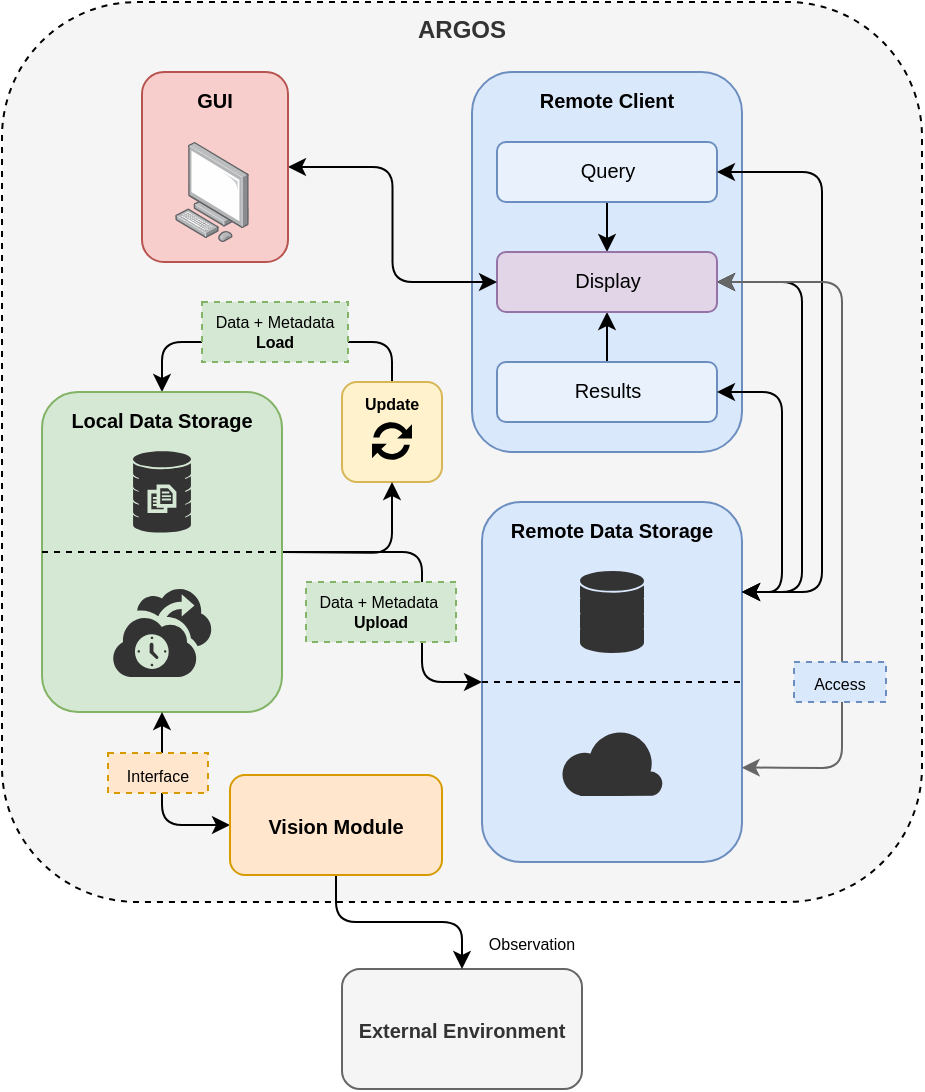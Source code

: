 <mxfile version="12.3.2" type="device" pages="1"><diagram id="W4YoxHqJ7ljF0rJo9Q7f" name="Page-1"><mxGraphModel dx="1448" dy="3968" grid="1" gridSize="10" guides="1" tooltips="1" connect="1" arrows="1" fold="1" page="1" pageScale="1" pageWidth="827" pageHeight="1169" math="0" shadow="0"><root><mxCell id="0"/><mxCell id="1" parent="0"/><mxCell id="OvpXFQ4v2qYkm3-OHkon-1" value="&lt;span&gt;ARGOS&lt;/span&gt;" style="rounded=1;whiteSpace=wrap;html=1;dashed=1;verticalAlign=top;fontStyle=1;fillColor=#f5f5f5;strokeColor=#000000;fontColor=#333333;" parent="1" vertex="1"><mxGeometry x="-650" y="-3330" width="460" height="450" as="geometry"/></mxCell><mxCell id="OvpXFQ4v2qYkm3-OHkon-2" style="edgeStyle=orthogonalEdgeStyle;rounded=1;orthogonalLoop=1;jettySize=auto;html=1;exitX=0.5;exitY=0;exitDx=0;exitDy=0;entryX=0.5;entryY=0;entryDx=0;entryDy=0;fontSize=8;" parent="1" source="OvpXFQ4v2qYkm3-OHkon-3" target="OvpXFQ4v2qYkm3-OHkon-7" edge="1"><mxGeometry relative="1" as="geometry"><Array as="points"><mxPoint x="-455" y="-3160"/><mxPoint x="-570" y="-3160"/></Array></mxGeometry></mxCell><mxCell id="OvpXFQ4v2qYkm3-OHkon-3" value="Update" style="rounded=1;whiteSpace=wrap;html=1;strokeColor=#d6b656;fillColor=#fff2cc;fontSize=8;verticalAlign=top;fontStyle=1" parent="1" vertex="1"><mxGeometry x="-480" y="-3140" width="50" height="50" as="geometry"/></mxCell><mxCell id="OvpXFQ4v2qYkm3-OHkon-4" value="&lt;font size=&quot;1&quot;&gt;&lt;b&gt;Remote Data Storage&lt;/b&gt;&lt;/font&gt;" style="rounded=1;whiteSpace=wrap;html=1;strokeColor=#6c8ebf;fillColor=#dae8fc;verticalAlign=top;fontStyle=0" parent="1" vertex="1"><mxGeometry x="-410" y="-3080" width="130" height="180" as="geometry"/></mxCell><mxCell id="OvpXFQ4v2qYkm3-OHkon-5" style="edgeStyle=orthogonalEdgeStyle;rounded=1;orthogonalLoop=1;jettySize=auto;html=1;entryX=0;entryY=0.5;entryDx=0;entryDy=0;exitX=1;exitY=0.5;exitDx=0;exitDy=0;" parent="1" source="OvpXFQ4v2qYkm3-OHkon-7" target="OvpXFQ4v2qYkm3-OHkon-4" edge="1"><mxGeometry relative="1" as="geometry"><Array as="points"><mxPoint x="-440" y="-3055"/><mxPoint x="-440" y="-2990"/></Array><mxPoint x="-510" y="-3060" as="sourcePoint"/></mxGeometry></mxCell><mxCell id="OvpXFQ4v2qYkm3-OHkon-6" style="edgeStyle=orthogonalEdgeStyle;rounded=1;orthogonalLoop=1;jettySize=auto;html=1;entryX=0.5;entryY=1;entryDx=0;entryDy=0;fontSize=8;" parent="1" target="OvpXFQ4v2qYkm3-OHkon-3" edge="1"><mxGeometry relative="1" as="geometry"><mxPoint x="-510" y="-3055" as="sourcePoint"/></mxGeometry></mxCell><mxCell id="OvpXFQ4v2qYkm3-OHkon-7" value="&lt;font style=&quot;font-size: 10px&quot;&gt;Local Data Storage&lt;/font&gt;" style="rounded=1;whiteSpace=wrap;html=1;strokeColor=#82b366;fillColor=#d5e8d4;verticalAlign=top;fontStyle=1" parent="1" vertex="1"><mxGeometry x="-630" y="-3135" width="120" height="160" as="geometry"/></mxCell><mxCell id="OvpXFQ4v2qYkm3-OHkon-8" value="&lt;font style=&quot;font-size: 10px&quot;&gt;&lt;b&gt;External Environment&lt;/b&gt;&lt;/font&gt;" style="rounded=1;whiteSpace=wrap;html=1;strokeColor=#666666;fillColor=#f5f5f5;fontColor=#333333;fontStyle=0" parent="1" vertex="1"><mxGeometry x="-480" y="-2846.5" width="120" height="60" as="geometry"/></mxCell><mxCell id="OvpXFQ4v2qYkm3-OHkon-9" style="edgeStyle=orthogonalEdgeStyle;rounded=1;orthogonalLoop=1;jettySize=auto;html=1;exitX=0.5;exitY=1;exitDx=0;exitDy=0;entryX=0.5;entryY=0;entryDx=0;entryDy=0;" parent="1" source="OvpXFQ4v2qYkm3-OHkon-11" target="OvpXFQ4v2qYkm3-OHkon-8" edge="1"><mxGeometry relative="1" as="geometry"/></mxCell><mxCell id="OvpXFQ4v2qYkm3-OHkon-10" style="edgeStyle=orthogonalEdgeStyle;rounded=1;orthogonalLoop=1;jettySize=auto;html=1;exitX=0;exitY=0.5;exitDx=0;exitDy=0;fontSize=8;fontColor=#FFFFFF;startArrow=classic;startFill=1;" parent="1" source="OvpXFQ4v2qYkm3-OHkon-11" target="OvpXFQ4v2qYkm3-OHkon-7" edge="1"><mxGeometry relative="1" as="geometry"/></mxCell><mxCell id="OvpXFQ4v2qYkm3-OHkon-11" value="&lt;font size=&quot;1&quot;&gt;&lt;b&gt;Vision Module&lt;/b&gt;&lt;/font&gt;" style="rounded=1;whiteSpace=wrap;html=1;strokeColor=#d79b00;fillColor=#ffe6cc;fontStyle=0" parent="1" vertex="1"><mxGeometry x="-536" y="-2943.5" width="106" height="50" as="geometry"/></mxCell><mxCell id="OvpXFQ4v2qYkm3-OHkon-12" value="Data + Metadata&amp;nbsp;&lt;br&gt;&lt;b&gt;Upload&lt;/b&gt;" style="text;html=1;strokeColor=#82b366;fillColor=#d5e8d4;align=center;verticalAlign=middle;whiteSpace=wrap;rounded=0;dashed=1;fontSize=8;" parent="1" vertex="1"><mxGeometry x="-498" y="-3040" width="75" height="30" as="geometry"/></mxCell><mxCell id="OvpXFQ4v2qYkm3-OHkon-13" value="&lt;font style=&quot;font-size: 8px&quot;&gt;Interface&lt;/font&gt;" style="text;html=1;strokeColor=#d79b00;fillColor=#ffe6cc;align=center;verticalAlign=middle;whiteSpace=wrap;rounded=0;dashed=1;fontSize=10;" parent="1" vertex="1"><mxGeometry x="-597" y="-2954.5" width="50" height="20" as="geometry"/></mxCell><mxCell id="OvpXFQ4v2qYkm3-OHkon-14" value="" style="endArrow=none;dashed=1;html=1;exitX=0;exitY=0.5;exitDx=0;exitDy=0;entryX=1;entryY=0.5;entryDx=0;entryDy=0;" parent="1" source="OvpXFQ4v2qYkm3-OHkon-4" target="OvpXFQ4v2qYkm3-OHkon-4" edge="1"><mxGeometry width="50" height="50" relative="1" as="geometry"><mxPoint x="-230" y="-2925" as="sourcePoint"/><mxPoint x="-180" y="-2975" as="targetPoint"/></mxGeometry></mxCell><mxCell id="OvpXFQ4v2qYkm3-OHkon-15" value="" style="endArrow=none;dashed=1;html=1;exitX=0;exitY=0.5;exitDx=0;exitDy=0;entryX=1;entryY=0.5;entryDx=0;entryDy=0;" parent="1" source="OvpXFQ4v2qYkm3-OHkon-7" target="OvpXFQ4v2qYkm3-OHkon-7" edge="1"><mxGeometry width="50" height="50" relative="1" as="geometry"><mxPoint x="-720" y="-2955" as="sourcePoint"/><mxPoint x="-670" y="-3005" as="targetPoint"/></mxGeometry></mxCell><mxCell id="OvpXFQ4v2qYkm3-OHkon-16" value="" style="verticalLabelPosition=bottom;html=1;verticalAlign=top;align=center;strokeColor=none;fillColor=#333333;shape=mxgraph.azure.backup_service;dashed=1;" parent="1" vertex="1"><mxGeometry x="-595" y="-3037.5" width="50" height="45" as="geometry"/></mxCell><mxCell id="OvpXFQ4v2qYkm3-OHkon-17" value="" style="html=1;aspect=fixed;strokeColor=none;shadow=0;align=center;verticalAlign=top;fillColor=#333333;shape=mxgraph.gcp2.database_3;dashed=1;" parent="1" vertex="1"><mxGeometry x="-584.5" y="-3105.5" width="29" height="41" as="geometry"/></mxCell><mxCell id="OvpXFQ4v2qYkm3-OHkon-18" value="" style="pointerEvents=1;shadow=0;dashed=0;html=1;strokeColor=none;labelPosition=center;verticalLabelPosition=bottom;verticalAlign=top;align=center;fillColor=#000000;shape=mxgraph.mscae.intune.update;fontSize=8;direction=east;flipH=0;" parent="1" vertex="1"><mxGeometry x="-465" y="-3120.5" width="20" height="20" as="geometry"/></mxCell><mxCell id="OvpXFQ4v2qYkm3-OHkon-19" value="" style="html=1;aspect=fixed;strokeColor=#333333;shadow=0;align=center;verticalAlign=middle;fillColor=#333333;shape=mxgraph.gcp2.database_2;fontSize=8;fontColor=#333333;" parent="1" vertex="1"><mxGeometry x="-360.5" y="-3045" width="31" height="40" as="geometry"/></mxCell><mxCell id="OvpXFQ4v2qYkm3-OHkon-20" value="" style="verticalLabelPosition=bottom;html=1;verticalAlign=top;align=center;strokeColor=#333333;fillColor=#333333;shape=mxgraph.azure.cloud;fontSize=8;" parent="1" vertex="1"><mxGeometry x="-370" y="-2966" width="50" height="32.5" as="geometry"/></mxCell><mxCell id="OvpXFQ4v2qYkm3-OHkon-21" value="Data + Metadata &lt;b&gt;Load&lt;/b&gt;" style="text;html=1;strokeColor=#82b366;fillColor=#d5e8d4;align=center;verticalAlign=middle;whiteSpace=wrap;rounded=0;dashed=1;fontSize=8;" parent="1" vertex="1"><mxGeometry x="-550" y="-3180" width="73" height="30" as="geometry"/></mxCell><mxCell id="OvpXFQ4v2qYkm3-OHkon-22" value="&lt;font size=&quot;1&quot;&gt;&lt;b&gt;Remote Client&lt;/b&gt;&lt;/font&gt;" style="rounded=1;whiteSpace=wrap;html=1;strokeColor=#6c8ebf;fillColor=#dae8fc;verticalAlign=top;" parent="1" vertex="1"><mxGeometry x="-415" y="-3295" width="135" height="190" as="geometry"/></mxCell><mxCell id="OvpXFQ4v2qYkm3-OHkon-23" style="edgeStyle=orthogonalEdgeStyle;rounded=1;orthogonalLoop=1;jettySize=auto;html=1;exitX=0.5;exitY=1;exitDx=0;exitDy=0;entryX=0.5;entryY=0;entryDx=0;entryDy=0;startArrow=none;startFill=0;" parent="1" source="OvpXFQ4v2qYkm3-OHkon-24" target="OvpXFQ4v2qYkm3-OHkon-27" edge="1"><mxGeometry relative="1" as="geometry"/></mxCell><mxCell id="OvpXFQ4v2qYkm3-OHkon-24" value="&lt;font style=&quot;font-size: 10px&quot;&gt;Query&lt;/font&gt;" style="rounded=1;whiteSpace=wrap;html=1;strokeColor=#6c8ebf;fillColor=#E8F1FC;verticalAlign=top;fontStyle=0" parent="1" vertex="1"><mxGeometry x="-402.5" y="-3260" width="110" height="30" as="geometry"/></mxCell><mxCell id="OvpXFQ4v2qYkm3-OHkon-25" style="edgeStyle=orthogonalEdgeStyle;rounded=1;orthogonalLoop=1;jettySize=auto;html=1;exitX=1;exitY=0.5;exitDx=0;exitDy=0;entryX=1;entryY=0.25;entryDx=0;entryDy=0;startArrow=classic;startFill=1;" parent="1" source="OvpXFQ4v2qYkm3-OHkon-27" target="OvpXFQ4v2qYkm3-OHkon-4" edge="1"><mxGeometry relative="1" as="geometry"><Array as="points"><mxPoint x="-250" y="-3190"/><mxPoint x="-250" y="-3035"/></Array></mxGeometry></mxCell><mxCell id="OvpXFQ4v2qYkm3-OHkon-26" style="edgeStyle=orthogonalEdgeStyle;rounded=1;orthogonalLoop=1;jettySize=auto;html=1;exitX=0.5;exitY=1;exitDx=0;exitDy=0;entryX=0.5;entryY=0;entryDx=0;entryDy=0;startArrow=classic;startFill=1;endArrow=none;endFill=0;" parent="1" source="OvpXFQ4v2qYkm3-OHkon-27" target="OvpXFQ4v2qYkm3-OHkon-28" edge="1"><mxGeometry relative="1" as="geometry"/></mxCell><mxCell id="OvpXFQ4v2qYkm3-OHkon-27" value="&lt;font style=&quot;font-size: 10px&quot;&gt;Display&lt;/font&gt;" style="rounded=1;whiteSpace=wrap;html=1;strokeColor=#9673a6;fillColor=#e1d5e7;verticalAlign=top;fontStyle=0;" parent="1" vertex="1"><mxGeometry x="-402.5" y="-3205" width="110" height="30" as="geometry"/></mxCell><mxCell id="OvpXFQ4v2qYkm3-OHkon-28" value="&lt;font style=&quot;font-size: 10px&quot;&gt;Results&lt;/font&gt;" style="rounded=1;whiteSpace=wrap;html=1;strokeColor=#6C8EBF;fillColor=#E8F1FC;verticalAlign=top;fontStyle=0" parent="1" vertex="1"><mxGeometry x="-402.5" y="-3150" width="110" height="30" as="geometry"/></mxCell><mxCell id="OvpXFQ4v2qYkm3-OHkon-29" style="edgeStyle=orthogonalEdgeStyle;rounded=1;orthogonalLoop=1;jettySize=auto;html=1;exitX=1;exitY=0.25;exitDx=0;exitDy=0;entryX=1;entryY=0.5;entryDx=0;entryDy=0;startArrow=classic;startFill=1;" parent="1" source="OvpXFQ4v2qYkm3-OHkon-4" target="OvpXFQ4v2qYkm3-OHkon-24" edge="1"><mxGeometry relative="1" as="geometry"><Array as="points"><mxPoint x="-240" y="-3035"/><mxPoint x="-240" y="-3245"/></Array></mxGeometry></mxCell><mxCell id="OvpXFQ4v2qYkm3-OHkon-30" style="edgeStyle=orthogonalEdgeStyle;rounded=1;orthogonalLoop=1;jettySize=auto;html=1;exitX=1;exitY=0.5;exitDx=0;exitDy=0;entryX=1;entryY=0.25;entryDx=0;entryDy=0;startArrow=classic;startFill=1;" parent="1" source="OvpXFQ4v2qYkm3-OHkon-28" target="OvpXFQ4v2qYkm3-OHkon-4" edge="1"><mxGeometry relative="1" as="geometry"><Array as="points"><mxPoint x="-260" y="-3135"/><mxPoint x="-260" y="-3035"/></Array></mxGeometry></mxCell><mxCell id="OvpXFQ4v2qYkm3-OHkon-31" style="edgeStyle=orthogonalEdgeStyle;rounded=1;orthogonalLoop=1;jettySize=auto;html=1;exitX=1;exitY=0.5;exitDx=0;exitDy=0;entryX=0;entryY=0.5;entryDx=0;entryDy=0;startArrow=classic;startFill=1;" parent="1" source="OvpXFQ4v2qYkm3-OHkon-32" target="OvpXFQ4v2qYkm3-OHkon-27" edge="1"><mxGeometry relative="1" as="geometry"/></mxCell><mxCell id="OvpXFQ4v2qYkm3-OHkon-32" value="&lt;div&gt;&lt;span style=&quot;font-size: 10px&quot;&gt;GUI&lt;/span&gt;&lt;/div&gt;" style="rounded=1;whiteSpace=wrap;html=1;strokeColor=#b85450;fillColor=#f8cecc;verticalAlign=top;align=center;fontStyle=1" parent="1" vertex="1"><mxGeometry x="-580" y="-3295" width="73" height="95" as="geometry"/></mxCell><mxCell id="OvpXFQ4v2qYkm3-OHkon-33" value="" style="points=[];aspect=fixed;html=1;align=center;shadow=0;dashed=0;image;image=img/lib/allied_telesis/computer_and_terminals/Personal_Computer.svg;strokeColor=#6C8EBF;fillColor=#000000;" parent="1" vertex="1"><mxGeometry x="-564" y="-3260" width="38" height="50" as="geometry"/></mxCell><mxCell id="OvpXFQ4v2qYkm3-OHkon-34" style="edgeStyle=orthogonalEdgeStyle;rounded=1;orthogonalLoop=1;jettySize=auto;html=1;exitX=0.999;exitY=0.738;exitDx=0;exitDy=0;entryX=1;entryY=0.5;entryDx=0;entryDy=0;startArrow=classic;startFill=1;fillColor=#f5f5f5;strokeColor=#666666;exitPerimeter=0;" parent="1" source="OvpXFQ4v2qYkm3-OHkon-4" target="OvpXFQ4v2qYkm3-OHkon-27" edge="1"><mxGeometry relative="1" as="geometry"><Array as="points"><mxPoint x="-270" y="-2947"/><mxPoint x="-230" y="-2947"/><mxPoint x="-230" y="-3185"/></Array></mxGeometry></mxCell><mxCell id="OvpXFQ4v2qYkm3-OHkon-35" value="&lt;font style=&quot;font-size: 8px&quot;&gt;Observation&lt;/font&gt;" style="text;html=1;strokeColor=none;fillColor=none;align=center;verticalAlign=middle;whiteSpace=wrap;rounded=0;dashed=1;fontSize=10;" parent="1" vertex="1"><mxGeometry x="-420" y="-2870" width="70" height="20" as="geometry"/></mxCell><mxCell id="OvpXFQ4v2qYkm3-OHkon-36" value="&lt;font style=&quot;font-size: 8px&quot;&gt;Access&lt;/font&gt;" style="text;html=1;align=center;verticalAlign=middle;whiteSpace=wrap;rounded=0;dashed=1;fontSize=10;fillColor=#dae8fc;strokeColor=#6c8ebf;" parent="1" vertex="1"><mxGeometry x="-254" y="-3000" width="46" height="20" as="geometry"/></mxCell></root></mxGraphModel></diagram></mxfile>